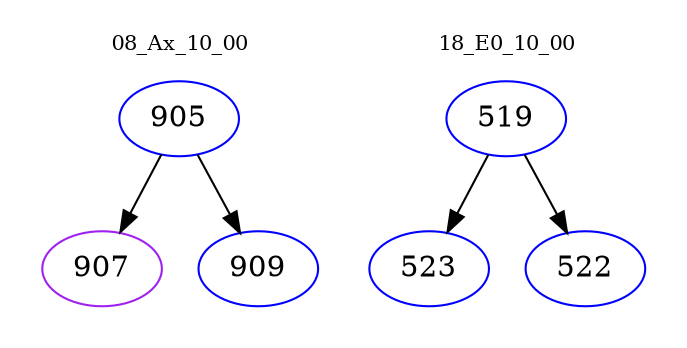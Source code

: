 digraph{
subgraph cluster_0 {
color = white
label = "08_Ax_10_00";
fontsize=10;
T0_905 [label="905", color="blue"]
T0_905 -> T0_907 [color="black"]
T0_907 [label="907", color="purple"]
T0_905 -> T0_909 [color="black"]
T0_909 [label="909", color="blue"]
}
subgraph cluster_1 {
color = white
label = "18_E0_10_00";
fontsize=10;
T1_519 [label="519", color="blue"]
T1_519 -> T1_523 [color="black"]
T1_523 [label="523", color="blue"]
T1_519 -> T1_522 [color="black"]
T1_522 [label="522", color="blue"]
}
}
